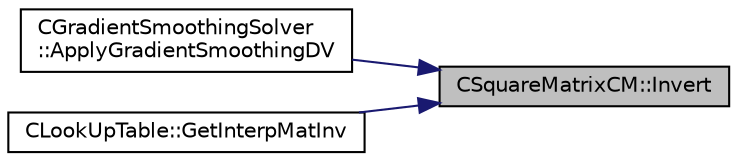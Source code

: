 digraph "CSquareMatrixCM::Invert"
{
 // LATEX_PDF_SIZE
  edge [fontname="Helvetica",fontsize="10",labelfontname="Helvetica",labelfontsize="10"];
  node [fontname="Helvetica",fontsize="10",shape=record];
  rankdir="RL";
  Node1 [label="CSquareMatrixCM::Invert",height=0.2,width=0.4,color="black", fillcolor="grey75", style="filled", fontcolor="black",tooltip="Function, which inverts the matrix in-place."];
  Node1 -> Node2 [dir="back",color="midnightblue",fontsize="10",style="solid",fontname="Helvetica"];
  Node2 [label="CGradientSmoothingSolver\l::ApplyGradientSmoothingDV",height=0.2,width=0.4,color="black", fillcolor="white", style="filled",URL="$classCGradientSmoothingSolver.html#a443fb04934697664cd7defae114e6ef4",tooltip="All steps required for smoothing the whole system on DV level in an iterative way."];
  Node1 -> Node3 [dir="back",color="midnightblue",fontsize="10",style="solid",fontname="Helvetica"];
  Node3 [label="CLookUpTable::GetInterpMatInv",height=0.2,width=0.4,color="black", fillcolor="white", style="filled",URL="$classCLookUpTable.html#aa0d70c4a3f1e51d58b45462f03a1b27b",tooltip="compute the inverse matrix for interpolation."];
}
